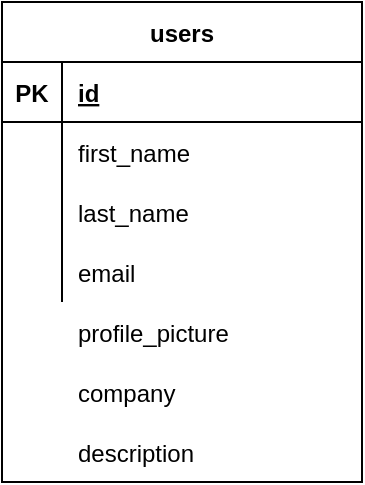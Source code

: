 <mxfile version="15.4.0" type="device"><diagram id="bXfwgJk4__c76xzwtB7g" name="Página-1"><mxGraphModel dx="855" dy="521" grid="1" gridSize="10" guides="1" tooltips="1" connect="1" arrows="1" fold="1" page="1" pageScale="1" pageWidth="1169" pageHeight="827" math="0" shadow="0"><root><mxCell id="0"/><mxCell id="1" parent="0"/><mxCell id="mOLn0kmVkNTH8UmRa3Qk-27" value="users" style="shape=table;startSize=30;container=1;collapsible=1;childLayout=tableLayout;fixedRows=1;rowLines=0;fontStyle=1;align=center;resizeLast=1;rounded=0;sketch=0;" vertex="1" parent="1"><mxGeometry x="40" y="40" width="180" height="240" as="geometry"/></mxCell><mxCell id="mOLn0kmVkNTH8UmRa3Qk-28" value="" style="shape=partialRectangle;collapsible=0;dropTarget=0;pointerEvents=0;fillColor=none;top=0;left=0;bottom=1;right=0;points=[[0,0.5],[1,0.5]];portConstraint=eastwest;rounded=0;sketch=0;" vertex="1" parent="mOLn0kmVkNTH8UmRa3Qk-27"><mxGeometry y="30" width="180" height="30" as="geometry"/></mxCell><mxCell id="mOLn0kmVkNTH8UmRa3Qk-29" value="PK" style="shape=partialRectangle;connectable=0;fillColor=none;top=0;left=0;bottom=0;right=0;fontStyle=1;overflow=hidden;rounded=0;sketch=0;" vertex="1" parent="mOLn0kmVkNTH8UmRa3Qk-28"><mxGeometry width="30" height="30" as="geometry"><mxRectangle width="30" height="30" as="alternateBounds"/></mxGeometry></mxCell><mxCell id="mOLn0kmVkNTH8UmRa3Qk-30" value="id" style="shape=partialRectangle;connectable=0;fillColor=none;top=0;left=0;bottom=0;right=0;align=left;spacingLeft=6;fontStyle=5;overflow=hidden;rounded=0;sketch=0;" vertex="1" parent="mOLn0kmVkNTH8UmRa3Qk-28"><mxGeometry x="30" width="150" height="30" as="geometry"><mxRectangle width="150" height="30" as="alternateBounds"/></mxGeometry></mxCell><mxCell id="mOLn0kmVkNTH8UmRa3Qk-31" value="" style="shape=partialRectangle;collapsible=0;dropTarget=0;pointerEvents=0;fillColor=none;top=0;left=0;bottom=0;right=0;points=[[0,0.5],[1,0.5]];portConstraint=eastwest;rounded=0;sketch=0;" vertex="1" parent="mOLn0kmVkNTH8UmRa3Qk-27"><mxGeometry y="60" width="180" height="30" as="geometry"/></mxCell><mxCell id="mOLn0kmVkNTH8UmRa3Qk-32" value="" style="shape=partialRectangle;connectable=0;fillColor=none;top=0;left=0;bottom=0;right=0;editable=1;overflow=hidden;rounded=0;sketch=0;" vertex="1" parent="mOLn0kmVkNTH8UmRa3Qk-31"><mxGeometry width="30" height="30" as="geometry"><mxRectangle width="30" height="30" as="alternateBounds"/></mxGeometry></mxCell><mxCell id="mOLn0kmVkNTH8UmRa3Qk-33" value="first_name" style="shape=partialRectangle;connectable=0;fillColor=none;top=0;left=0;bottom=0;right=0;align=left;spacingLeft=6;overflow=hidden;rounded=0;sketch=0;" vertex="1" parent="mOLn0kmVkNTH8UmRa3Qk-31"><mxGeometry x="30" width="150" height="30" as="geometry"><mxRectangle width="150" height="30" as="alternateBounds"/></mxGeometry></mxCell><mxCell id="mOLn0kmVkNTH8UmRa3Qk-34" value="" style="shape=partialRectangle;collapsible=0;dropTarget=0;pointerEvents=0;fillColor=none;top=0;left=0;bottom=0;right=0;points=[[0,0.5],[1,0.5]];portConstraint=eastwest;rounded=0;sketch=0;" vertex="1" parent="mOLn0kmVkNTH8UmRa3Qk-27"><mxGeometry y="90" width="180" height="30" as="geometry"/></mxCell><mxCell id="mOLn0kmVkNTH8UmRa3Qk-35" value="" style="shape=partialRectangle;connectable=0;fillColor=none;top=0;left=0;bottom=0;right=0;editable=1;overflow=hidden;rounded=0;sketch=0;" vertex="1" parent="mOLn0kmVkNTH8UmRa3Qk-34"><mxGeometry width="30" height="30" as="geometry"><mxRectangle width="30" height="30" as="alternateBounds"/></mxGeometry></mxCell><mxCell id="mOLn0kmVkNTH8UmRa3Qk-36" value="last_name" style="shape=partialRectangle;connectable=0;fillColor=none;top=0;left=0;bottom=0;right=0;align=left;spacingLeft=6;overflow=hidden;rounded=0;sketch=0;" vertex="1" parent="mOLn0kmVkNTH8UmRa3Qk-34"><mxGeometry x="30" width="150" height="30" as="geometry"><mxRectangle width="150" height="30" as="alternateBounds"/></mxGeometry></mxCell><mxCell id="mOLn0kmVkNTH8UmRa3Qk-37" value="" style="shape=partialRectangle;collapsible=0;dropTarget=0;pointerEvents=0;fillColor=none;top=0;left=0;bottom=0;right=0;points=[[0,0.5],[1,0.5]];portConstraint=eastwest;rounded=0;sketch=0;" vertex="1" parent="mOLn0kmVkNTH8UmRa3Qk-27"><mxGeometry y="120" width="180" height="30" as="geometry"/></mxCell><mxCell id="mOLn0kmVkNTH8UmRa3Qk-38" value="" style="shape=partialRectangle;connectable=0;fillColor=none;top=0;left=0;bottom=0;right=0;editable=1;overflow=hidden;rounded=0;sketch=0;" vertex="1" parent="mOLn0kmVkNTH8UmRa3Qk-37"><mxGeometry width="30" height="30" as="geometry"><mxRectangle width="30" height="30" as="alternateBounds"/></mxGeometry></mxCell><mxCell id="mOLn0kmVkNTH8UmRa3Qk-39" value="email" style="shape=partialRectangle;connectable=0;fillColor=none;top=0;left=0;bottom=0;right=0;align=left;spacingLeft=6;overflow=hidden;rounded=0;sketch=0;" vertex="1" parent="mOLn0kmVkNTH8UmRa3Qk-37"><mxGeometry x="30" width="150" height="30" as="geometry"><mxRectangle width="150" height="30" as="alternateBounds"/></mxGeometry></mxCell><mxCell id="mOLn0kmVkNTH8UmRa3Qk-40" value="profile_picture" style="shape=partialRectangle;connectable=0;fillColor=none;top=0;left=0;bottom=0;right=0;align=left;spacingLeft=6;overflow=hidden;rounded=0;sketch=0;" vertex="1" parent="1"><mxGeometry x="70" y="190" width="150" height="30" as="geometry"><mxRectangle width="150" height="30" as="alternateBounds"/></mxGeometry></mxCell><mxCell id="mOLn0kmVkNTH8UmRa3Qk-41" value="company" style="shape=partialRectangle;connectable=0;fillColor=none;top=0;left=0;bottom=0;right=0;align=left;spacingLeft=6;overflow=hidden;rounded=0;sketch=0;" vertex="1" parent="1"><mxGeometry x="70" y="220" width="150" height="30" as="geometry"><mxRectangle width="150" height="30" as="alternateBounds"/></mxGeometry></mxCell><mxCell id="mOLn0kmVkNTH8UmRa3Qk-42" value="description" style="shape=partialRectangle;connectable=0;fillColor=none;top=0;left=0;bottom=0;right=0;align=left;spacingLeft=6;overflow=hidden;rounded=0;sketch=0;" vertex="1" parent="1"><mxGeometry x="70" y="250" width="150" height="30" as="geometry"><mxRectangle width="150" height="30" as="alternateBounds"/></mxGeometry></mxCell></root></mxGraphModel></diagram></mxfile>